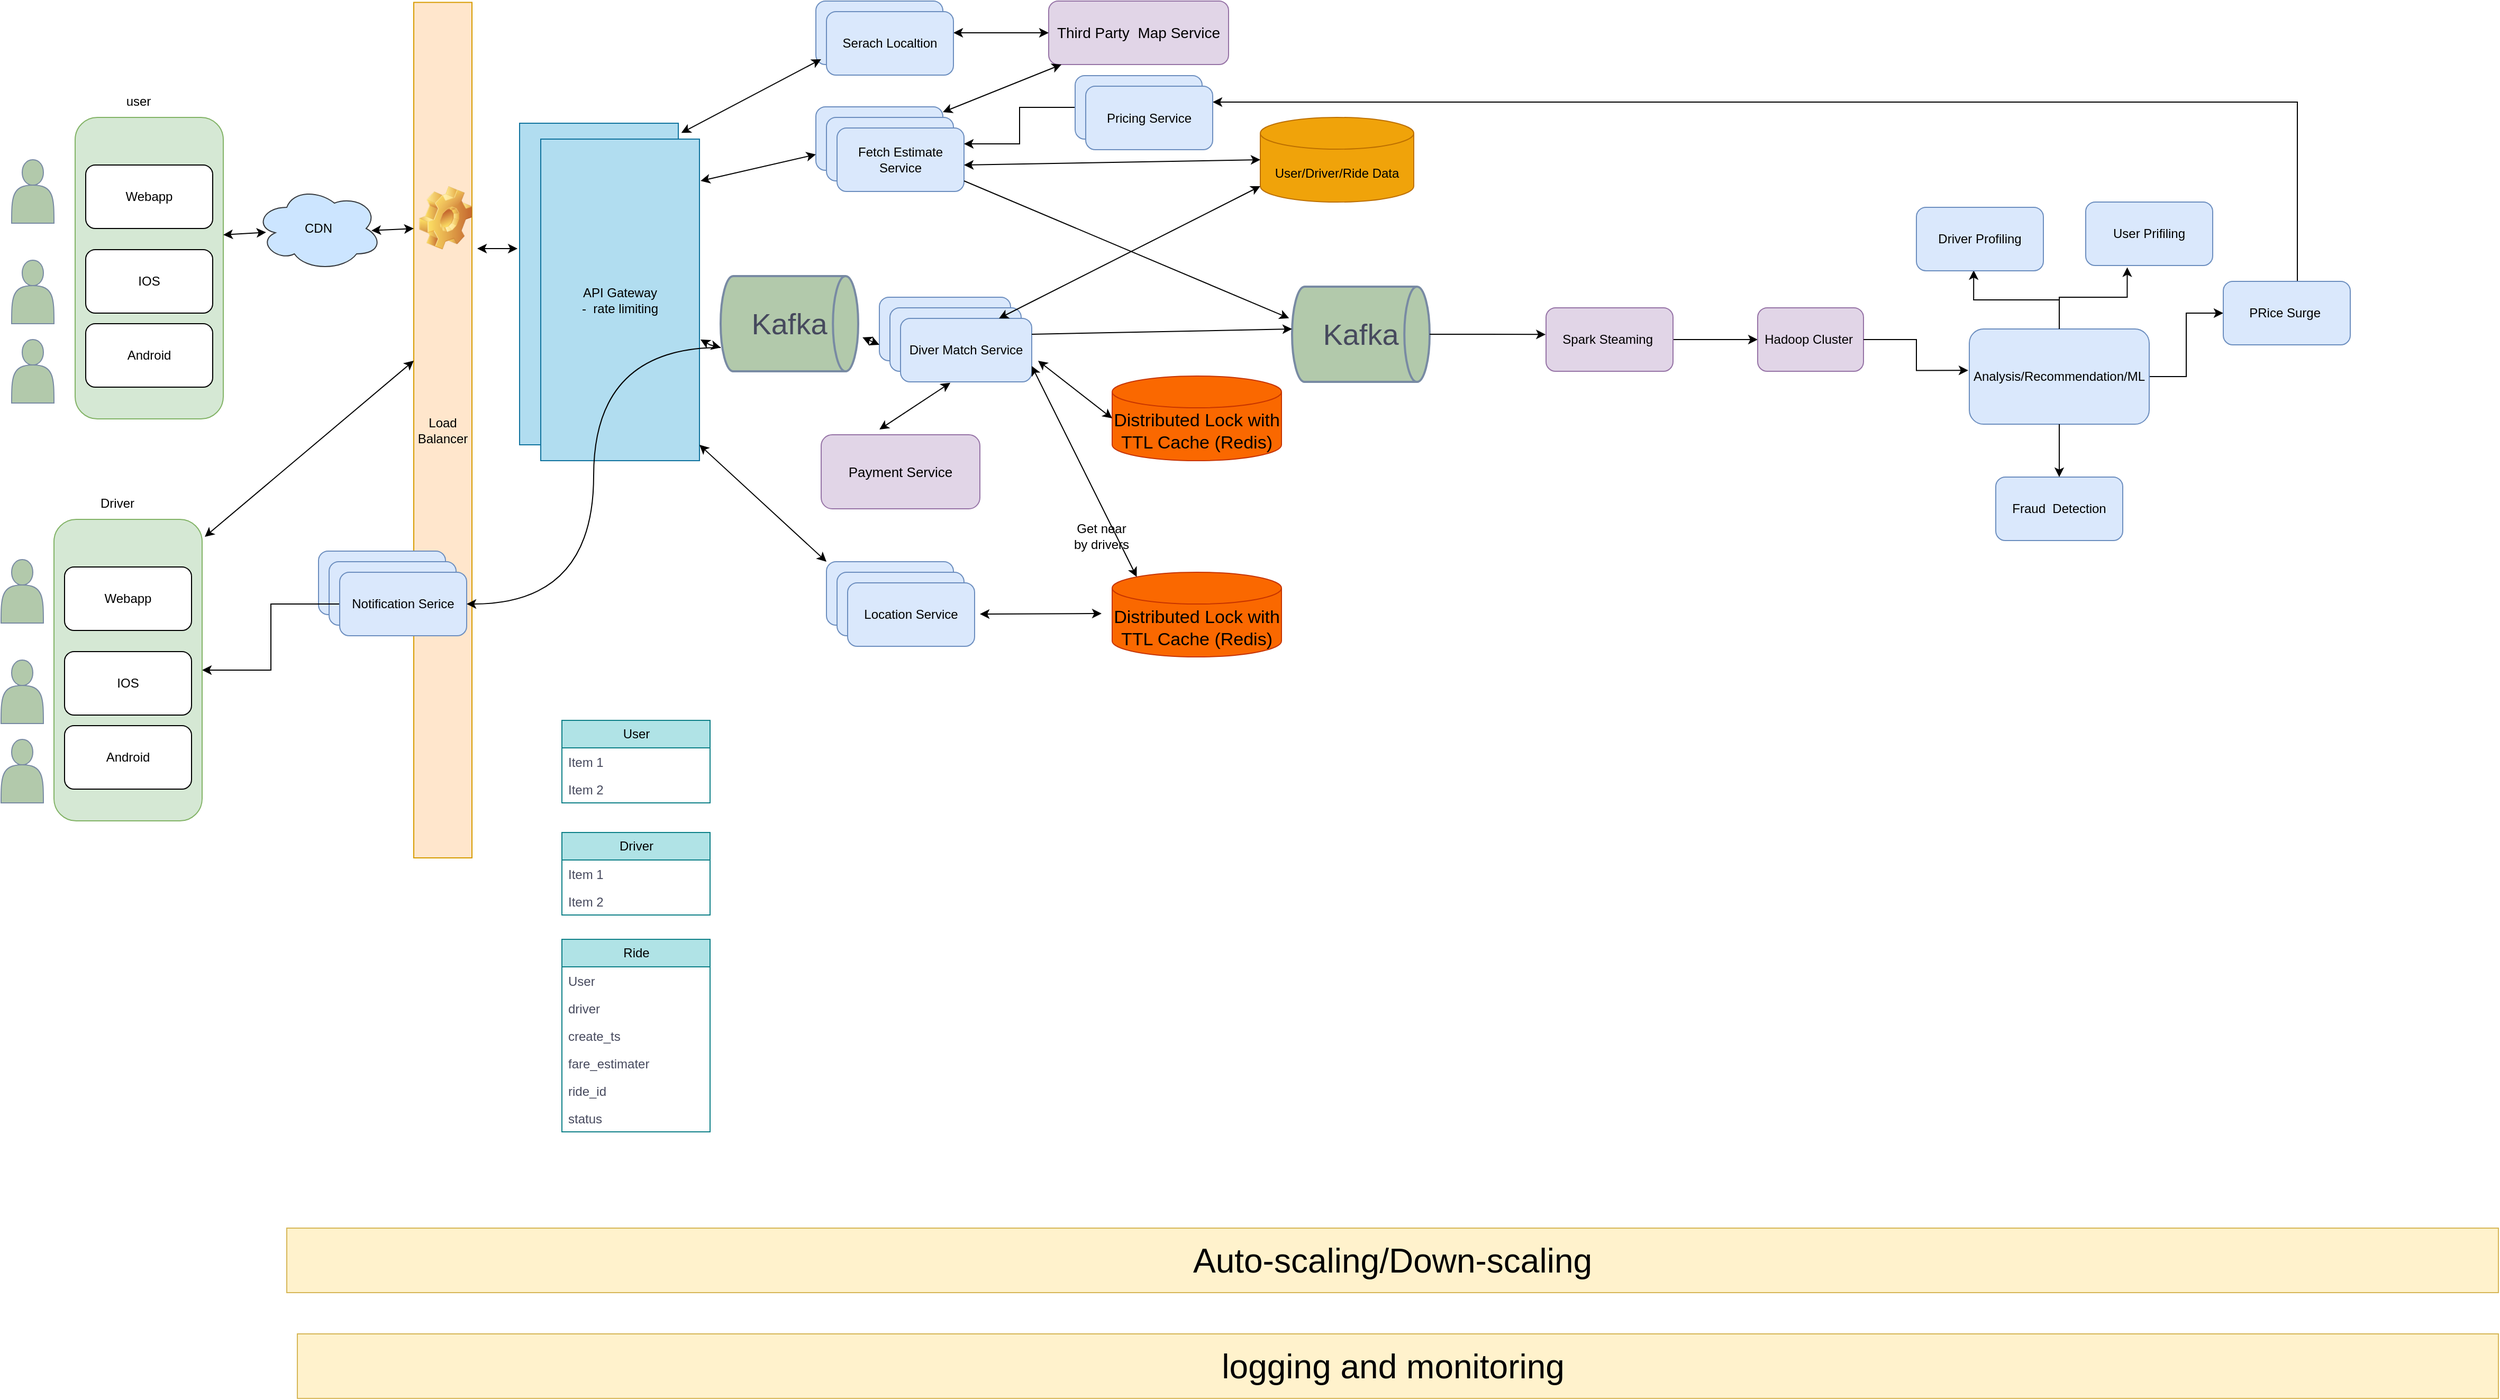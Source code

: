 <mxfile version="22.1.21" type="google">
  <diagram name="Page-1" id="DOPD79JqrsDpMU65tloz">
    <mxGraphModel grid="1" page="1" gridSize="10" guides="1" tooltips="1" connect="1" arrows="1" fold="1" pageScale="1" pageWidth="1100" pageHeight="850" math="0" shadow="0">
      <root>
        <mxCell id="0" />
        <mxCell id="1" parent="0" />
        <mxCell id="kGPBkyhosEW2F8tpYhtq-1" value="" style="rounded=1;whiteSpace=wrap;html=1;fillColor=#d5e8d4;strokeColor=#82b366;" vertex="1" parent="1">
          <mxGeometry x="240" y="210" width="140" height="285" as="geometry" />
        </mxCell>
        <mxCell id="kGPBkyhosEW2F8tpYhtq-2" value="Webapp" style="rounded=1;whiteSpace=wrap;html=1;" vertex="1" parent="1">
          <mxGeometry x="250" y="255" width="120" height="60" as="geometry" />
        </mxCell>
        <mxCell id="kGPBkyhosEW2F8tpYhtq-3" value="IOS" style="rounded=1;whiteSpace=wrap;html=1;" vertex="1" parent="1">
          <mxGeometry x="250" y="335" width="120" height="60" as="geometry" />
        </mxCell>
        <mxCell id="kGPBkyhosEW2F8tpYhtq-4" value="Android" style="rounded=1;whiteSpace=wrap;html=1;" vertex="1" parent="1">
          <mxGeometry x="250" y="405" width="120" height="60" as="geometry" />
        </mxCell>
        <mxCell id="kGPBkyhosEW2F8tpYhtq-5" value="user" style="text;html=1;strokeColor=none;fillColor=none;align=center;verticalAlign=middle;whiteSpace=wrap;rounded=0;" vertex="1" parent="1">
          <mxGeometry x="270" y="180" width="60" height="30" as="geometry" />
        </mxCell>
        <mxCell id="kGPBkyhosEW2F8tpYhtq-6" value="" style="shape=actor;whiteSpace=wrap;html=1;strokeColor=#788AA3;fontColor=#46495D;fillColor=#B2C9AB;" vertex="1" parent="1">
          <mxGeometry x="180" y="345" width="40" height="60" as="geometry" />
        </mxCell>
        <mxCell id="kGPBkyhosEW2F8tpYhtq-7" value="" style="shape=actor;whiteSpace=wrap;html=1;strokeColor=#788AA3;fontColor=#46495D;fillColor=#B2C9AB;" vertex="1" parent="1">
          <mxGeometry x="180" y="420" width="40" height="60" as="geometry" />
        </mxCell>
        <mxCell id="kGPBkyhosEW2F8tpYhtq-8" value="" style="shape=actor;whiteSpace=wrap;html=1;strokeColor=#788AA3;fontColor=#46495D;fillColor=#B2C9AB;" vertex="1" parent="1">
          <mxGeometry x="180" y="250" width="40" height="60" as="geometry" />
        </mxCell>
        <mxCell id="kGPBkyhosEW2F8tpYhtq-9" value="Load Balancer&lt;br&gt;" style="rounded=0;whiteSpace=wrap;html=1;fillColor=#ffe6cc;strokeColor=#d79b00;" vertex="1" parent="1">
          <mxGeometry x="560" y="101.25" width="55" height="808.75" as="geometry" />
        </mxCell>
        <mxCell id="kGPBkyhosEW2F8tpYhtq-10" value="" style="endArrow=classic;startArrow=classic;html=1;rounded=0;" edge="1" parent="1">
          <mxGeometry width="50" height="50" relative="1" as="geometry">
            <mxPoint x="640.0" y="342.5" as="sourcePoint" />
            <mxPoint x="640.0" y="342.5" as="targetPoint" />
          </mxGeometry>
        </mxCell>
        <mxCell id="kGPBkyhosEW2F8tpYhtq-11" value="" style="shape=image;html=1;verticalLabelPosition=bottom;verticalAlign=top;imageAspect=0;image=img/clipart/Gear_128x128.png;strokeColor=#788AA3;fontColor=#46495D;fillColor=#B2C9AB;" vertex="1" parent="1">
          <mxGeometry x="565.0" y="275" width="50" height="60" as="geometry" />
        </mxCell>
        <mxCell id="kGPBkyhosEW2F8tpYhtq-12" value="API Gateway&lt;br&gt;- Authentication&lt;br&gt;- authorization&lt;br&gt;- rate limiting&lt;br&gt;" style="rounded=0;whiteSpace=wrap;html=1;fillColor=#b1ddf0;strokeColor=#10739e;" vertex="1" parent="1">
          <mxGeometry x="660" y="215.5" width="150" height="304" as="geometry" />
        </mxCell>
        <mxCell id="kGPBkyhosEW2F8tpYhtq-13" value="API Gateway&lt;br&gt;-&amp;nbsp; rate limiting&lt;br&gt;" style="rounded=0;whiteSpace=wrap;html=1;fillColor=#b1ddf0;strokeColor=#10739e;" vertex="1" parent="1">
          <mxGeometry x="680" y="230.5" width="150" height="304" as="geometry" />
        </mxCell>
        <mxCell id="kGPBkyhosEW2F8tpYhtq-15" value="Event&amp;nbsp; Service" style="rounded=1;whiteSpace=wrap;html=1;fillColor=#dae8fc;strokeColor=#6c8ebf;" vertex="1" parent="1">
          <mxGeometry x="940" y="200" width="120" height="60" as="geometry" />
        </mxCell>
        <mxCell id="kGPBkyhosEW2F8tpYhtq-16" value="Event&amp;nbsp; Service" style="rounded=1;whiteSpace=wrap;html=1;fillColor=#dae8fc;strokeColor=#6c8ebf;" vertex="1" parent="1">
          <mxGeometry x="950" y="210" width="120" height="60" as="geometry" />
        </mxCell>
        <mxCell id="kGPBkyhosEW2F8tpYhtq-17" value="Fetch Estimate Service" style="rounded=1;whiteSpace=wrap;html=1;fillColor=#dae8fc;strokeColor=#6c8ebf;" vertex="1" parent="1">
          <mxGeometry x="960" y="220" width="120" height="60" as="geometry" />
        </mxCell>
        <mxCell id="kGPBkyhosEW2F8tpYhtq-18" value="Event&amp;nbsp; Service" style="rounded=1;whiteSpace=wrap;html=1;fillColor=#dae8fc;strokeColor=#6c8ebf;" vertex="1" parent="1">
          <mxGeometry x="1000" y="380" width="124" height="60" as="geometry" />
        </mxCell>
        <mxCell id="kGPBkyhosEW2F8tpYhtq-19" value="Event&amp;nbsp; Service" style="rounded=1;whiteSpace=wrap;html=1;fillColor=#dae8fc;strokeColor=#6c8ebf;" vertex="1" parent="1">
          <mxGeometry x="1010" y="390" width="124" height="60" as="geometry" />
        </mxCell>
        <mxCell id="kGPBkyhosEW2F8tpYhtq-20" value="Diver Match Service" style="rounded=1;whiteSpace=wrap;html=1;fillColor=#dae8fc;strokeColor=#6c8ebf;" vertex="1" parent="1">
          <mxGeometry x="1020" y="400" width="124" height="60" as="geometry" />
        </mxCell>
        <mxCell id="kGPBkyhosEW2F8tpYhtq-21" value="Event&amp;nbsp; Service" style="rounded=1;whiteSpace=wrap;html=1;fillColor=#dae8fc;strokeColor=#6c8ebf;" vertex="1" parent="1">
          <mxGeometry x="950" y="630" width="120" height="60" as="geometry" />
        </mxCell>
        <mxCell id="kGPBkyhosEW2F8tpYhtq-22" value="Event&amp;nbsp; Service" style="rounded=1;whiteSpace=wrap;html=1;fillColor=#dae8fc;strokeColor=#6c8ebf;" vertex="1" parent="1">
          <mxGeometry x="960" y="640" width="120" height="60" as="geometry" />
        </mxCell>
        <mxCell id="kGPBkyhosEW2F8tpYhtq-23" value="Location Service" style="rounded=1;whiteSpace=wrap;html=1;fillColor=#dae8fc;strokeColor=#6c8ebf;" vertex="1" parent="1">
          <mxGeometry x="970" y="650" width="120" height="60" as="geometry" />
        </mxCell>
        <mxCell id="kGPBkyhosEW2F8tpYhtq-24" value="" style="endArrow=classic;startArrow=classic;html=1;rounded=0;exitX=1.007;exitY=0.13;exitDx=0;exitDy=0;exitPerimeter=0;entryX=0;entryY=0.75;entryDx=0;entryDy=0;" edge="1" parent="1" source="kGPBkyhosEW2F8tpYhtq-13" target="kGPBkyhosEW2F8tpYhtq-15">
          <mxGeometry width="50" height="50" relative="1" as="geometry">
            <mxPoint x="880" y="280" as="sourcePoint" />
            <mxPoint x="930" y="230" as="targetPoint" />
          </mxGeometry>
        </mxCell>
        <mxCell id="kGPBkyhosEW2F8tpYhtq-25" value="" style="endArrow=classic;startArrow=classic;html=1;rounded=0;exitX=1.031;exitY=0.643;exitDx=0;exitDy=0;exitPerimeter=0;entryX=0;entryY=0.75;entryDx=0;entryDy=0;" edge="1" parent="1" source="kGPBkyhosEW2F8tpYhtq-116" target="kGPBkyhosEW2F8tpYhtq-18">
          <mxGeometry width="50" height="50" relative="1" as="geometry">
            <mxPoint x="831" y="420" as="sourcePoint" />
            <mxPoint x="940" y="430" as="targetPoint" />
          </mxGeometry>
        </mxCell>
        <mxCell id="kGPBkyhosEW2F8tpYhtq-26" value="" style="endArrow=classic;startArrow=classic;html=1;rounded=0;exitX=1.007;exitY=0.13;exitDx=0;exitDy=0;exitPerimeter=0;entryX=0;entryY=0;entryDx=0;entryDy=0;" edge="1" parent="1" target="kGPBkyhosEW2F8tpYhtq-21">
          <mxGeometry width="50" height="50" relative="1" as="geometry">
            <mxPoint x="830" y="519.5" as="sourcePoint" />
            <mxPoint x="939" y="529.5" as="targetPoint" />
          </mxGeometry>
        </mxCell>
        <mxCell id="kGPBkyhosEW2F8tpYhtq-27" value="Payment Service" style="rounded=1;whiteSpace=wrap;html=1;fillColor=#e1d5e7;strokeColor=#9673a6;fontSize=13;" vertex="1" parent="1">
          <mxGeometry x="945" y="510" width="150" height="70" as="geometry" />
        </mxCell>
        <mxCell id="kGPBkyhosEW2F8tpYhtq-28" value="" style="endArrow=classic;startArrow=classic;html=1;rounded=0;exitX=0.38;exitY=1.014;exitDx=0;exitDy=0;exitPerimeter=0;entryX=0.367;entryY=-0.071;entryDx=0;entryDy=0;entryPerimeter=0;" edge="1" parent="1" source="kGPBkyhosEW2F8tpYhtq-20" target="kGPBkyhosEW2F8tpYhtq-27">
          <mxGeometry width="50" height="50" relative="1" as="geometry">
            <mxPoint x="1000" y="460" as="sourcePoint" />
            <mxPoint x="1109" y="470" as="targetPoint" />
          </mxGeometry>
        </mxCell>
        <mxCell id="kGPBkyhosEW2F8tpYhtq-29" value="Third Party&amp;nbsp; Map Service" style="rounded=1;whiteSpace=wrap;html=1;fillColor=#e1d5e7;strokeColor=#9673a6;fontSize=14;" vertex="1" parent="1">
          <mxGeometry x="1160" y="100" width="170" height="60" as="geometry" />
        </mxCell>
        <mxCell id="kGPBkyhosEW2F8tpYhtq-30" value="" style="endArrow=classic;startArrow=classic;html=1;rounded=0;exitX=1.007;exitY=0.13;exitDx=0;exitDy=0;exitPerimeter=0;entryX=0.071;entryY=1;entryDx=0;entryDy=0;entryPerimeter=0;" edge="1" parent="1" target="kGPBkyhosEW2F8tpYhtq-29">
          <mxGeometry width="50" height="50" relative="1" as="geometry">
            <mxPoint x="1060" y="205" as="sourcePoint" />
            <mxPoint x="1169" y="180" as="targetPoint" />
          </mxGeometry>
        </mxCell>
        <mxCell id="kGPBkyhosEW2F8tpYhtq-31" value="" style="endArrow=classic;startArrow=classic;html=1;rounded=0;entryX=-0.013;entryY=0.39;entryDx=0;entryDy=0;entryPerimeter=0;" edge="1" parent="1" target="kGPBkyhosEW2F8tpYhtq-12">
          <mxGeometry width="50" height="50" relative="1" as="geometry">
            <mxPoint x="620" y="334" as="sourcePoint" />
            <mxPoint x="649" y="345" as="targetPoint" />
          </mxGeometry>
        </mxCell>
        <mxCell id="kGPBkyhosEW2F8tpYhtq-32" value="" style="endArrow=classic;startArrow=classic;html=1;rounded=0;exitX=1.007;exitY=0.13;exitDx=0;exitDy=0;exitPerimeter=0;entryX=0.087;entryY=0.545;entryDx=0;entryDy=0;entryPerimeter=0;" edge="1" parent="1" target="kGPBkyhosEW2F8tpYhtq-53">
          <mxGeometry width="50" height="50" relative="1" as="geometry">
            <mxPoint x="380" y="321" as="sourcePoint" />
            <mxPoint x="490" y="320" as="targetPoint" />
          </mxGeometry>
        </mxCell>
        <mxCell id="kGPBkyhosEW2F8tpYhtq-33" value="&lt;font style=&quot;font-size: 17px;&quot;&gt;Distributed Lock with TTL Cache (Redis)&lt;/font&gt;" style="shape=cylinder3;whiteSpace=wrap;html=1;boundedLbl=1;backgroundOutline=1;size=15;fillColor=#fa6800;fontColor=#000000;strokeColor=#C73500;" vertex="1" parent="1">
          <mxGeometry x="1220" y="454.5" width="160" height="80" as="geometry" />
        </mxCell>
        <mxCell id="kGPBkyhosEW2F8tpYhtq-34" value="" style="endArrow=classic;startArrow=classic;html=1;rounded=0;entryX=0;entryY=0.5;entryDx=0;entryDy=0;entryPerimeter=0;" edge="1" parent="1" target="kGPBkyhosEW2F8tpYhtq-33">
          <mxGeometry width="50" height="50" relative="1" as="geometry">
            <mxPoint x="1150" y="440" as="sourcePoint" />
            <mxPoint x="1189" y="432.5" as="targetPoint" />
          </mxGeometry>
        </mxCell>
        <mxCell id="kGPBkyhosEW2F8tpYhtq-36" value="" style="endArrow=classic;startArrow=classic;html=1;rounded=0;exitX=1.007;exitY=0.13;exitDx=0;exitDy=0;exitPerimeter=0;" edge="1" parent="1">
          <mxGeometry width="50" height="50" relative="1" as="geometry">
            <mxPoint x="1095" y="679.5" as="sourcePoint" />
            <mxPoint x="1210" y="679" as="targetPoint" />
          </mxGeometry>
        </mxCell>
        <mxCell id="kGPBkyhosEW2F8tpYhtq-37" value="Serach Localtion" style="rounded=1;whiteSpace=wrap;html=1;fillColor=#dae8fc;strokeColor=#6c8ebf;" vertex="1" parent="1">
          <mxGeometry x="940" y="100" width="120" height="60" as="geometry" />
        </mxCell>
        <mxCell id="kGPBkyhosEW2F8tpYhtq-38" value="" style="endArrow=classic;startArrow=classic;html=1;rounded=0;exitX=1.019;exitY=0.03;exitDx=0;exitDy=0;exitPerimeter=0;entryX=0;entryY=0.75;entryDx=0;entryDy=0;" edge="1" parent="1" source="kGPBkyhosEW2F8tpYhtq-12">
          <mxGeometry width="50" height="50" relative="1" as="geometry">
            <mxPoint x="836" y="180" as="sourcePoint" />
            <mxPoint x="945" y="155" as="targetPoint" />
          </mxGeometry>
        </mxCell>
        <mxCell id="kGPBkyhosEW2F8tpYhtq-39" value="" style="endArrow=classic;startArrow=classic;html=1;rounded=0;exitX=1.019;exitY=0.03;exitDx=0;exitDy=0;exitPerimeter=0;" edge="1" parent="1" target="kGPBkyhosEW2F8tpYhtq-29">
          <mxGeometry width="50" height="50" relative="1" as="geometry">
            <mxPoint x="1070" y="130" as="sourcePoint" />
            <mxPoint x="1202" y="60" as="targetPoint" />
          </mxGeometry>
        </mxCell>
        <mxCell id="kGPBkyhosEW2F8tpYhtq-40" value="User/Driver/Ride Data" style="shape=cylinder3;whiteSpace=wrap;html=1;boundedLbl=1;backgroundOutline=1;size=15;fillColor=#f0a30a;fontColor=#000000;strokeColor=#BD7000;" vertex="1" parent="1">
          <mxGeometry x="1360" y="210" width="145" height="80" as="geometry" />
        </mxCell>
        <mxCell id="kGPBkyhosEW2F8tpYhtq-52" value="" style="endArrow=classic;startArrow=classic;html=1;rounded=0;exitX=1.007;exitY=0.13;exitDx=0;exitDy=0;exitPerimeter=0;entryX=0;entryY=0.5;entryDx=0;entryDy=0;entryPerimeter=0;" edge="1" parent="1" target="kGPBkyhosEW2F8tpYhtq-40">
          <mxGeometry width="50" height="50" relative="1" as="geometry">
            <mxPoint x="1080" y="255" as="sourcePoint" />
            <mxPoint x="1192" y="210" as="targetPoint" />
          </mxGeometry>
        </mxCell>
        <mxCell id="kGPBkyhosEW2F8tpYhtq-53" value="CDN" style="ellipse;shape=cloud;whiteSpace=wrap;html=1;fillColor=#cce5ff;strokeColor=#36393d;" vertex="1" parent="1">
          <mxGeometry x="410" y="275" width="120" height="80" as="geometry" />
        </mxCell>
        <mxCell id="kGPBkyhosEW2F8tpYhtq-54" value="" style="endArrow=classic;startArrow=classic;html=1;rounded=0;exitX=1.007;exitY=0.13;exitDx=0;exitDy=0;exitPerimeter=0;entryX=0.087;entryY=0.545;entryDx=0;entryDy=0;entryPerimeter=0;" edge="1" parent="1">
          <mxGeometry width="50" height="50" relative="1" as="geometry">
            <mxPoint x="520" y="317" as="sourcePoint" />
            <mxPoint x="560" y="315" as="targetPoint" />
          </mxGeometry>
        </mxCell>
        <mxCell id="kGPBkyhosEW2F8tpYhtq-55" value="&lt;font style=&quot;font-size: 17px;&quot;&gt;Distributed Lock with TTL Cache (Redis)&lt;/font&gt;" style="shape=cylinder3;whiteSpace=wrap;html=1;boundedLbl=1;backgroundOutline=1;size=15;fillColor=#fa6800;fontColor=#000000;strokeColor=#C73500;" vertex="1" parent="1">
          <mxGeometry x="1220" y="640" width="160" height="80" as="geometry" />
        </mxCell>
        <mxCell id="kGPBkyhosEW2F8tpYhtq-58" value="Event&amp;nbsp; Service" style="rounded=1;whiteSpace=wrap;html=1;fillColor=#dae8fc;strokeColor=#6c8ebf;" vertex="1" parent="1">
          <mxGeometry x="470" y="620" width="120" height="60" as="geometry" />
        </mxCell>
        <mxCell id="kGPBkyhosEW2F8tpYhtq-59" value="Event&amp;nbsp; Service" style="rounded=1;whiteSpace=wrap;html=1;fillColor=#dae8fc;strokeColor=#6c8ebf;" vertex="1" parent="1">
          <mxGeometry x="480" y="630" width="120" height="60" as="geometry" />
        </mxCell>
        <mxCell id="kGPBkyhosEW2F8tpYhtq-65" style="edgeStyle=orthogonalEdgeStyle;rounded=0;orthogonalLoop=1;jettySize=auto;html=1;" edge="1" parent="1" source="kGPBkyhosEW2F8tpYhtq-60" target="kGPBkyhosEW2F8tpYhtq-110">
          <mxGeometry relative="1" as="geometry">
            <mxPoint x="340" y="500" as="targetPoint" />
          </mxGeometry>
        </mxCell>
        <mxCell id="kGPBkyhosEW2F8tpYhtq-60" value="Notification Serice" style="rounded=1;whiteSpace=wrap;html=1;fillColor=#dae8fc;strokeColor=#6c8ebf;" vertex="1" parent="1">
          <mxGeometry x="490" y="640" width="120" height="60" as="geometry" />
        </mxCell>
        <mxCell id="kGPBkyhosEW2F8tpYhtq-63" value="" style="endArrow=classic;html=1;rounded=0;entryX=1;entryY=0.5;entryDx=0;entryDy=0;exitX=0;exitY=0.75;exitDx=0;exitDy=0;edgeStyle=orthogonalEdgeStyle;curved=1;" edge="1" parent="1" source="kGPBkyhosEW2F8tpYhtq-116" target="kGPBkyhosEW2F8tpYhtq-60">
          <mxGeometry width="50" height="50" relative="1" as="geometry">
            <mxPoint x="550" y="770" as="sourcePoint" />
            <mxPoint x="600" y="720" as="targetPoint" />
            <Array as="points" />
          </mxGeometry>
        </mxCell>
        <mxCell id="kGPBkyhosEW2F8tpYhtq-66" value="Driver" style="swimlane;fontStyle=0;childLayout=stackLayout;horizontal=1;startSize=26;fillColor=#b0e3e6;horizontalStack=0;resizeParent=1;resizeParentMax=0;resizeLast=0;collapsible=1;marginBottom=0;html=1;strokeColor=#0e8088;" vertex="1" parent="1">
          <mxGeometry x="700" y="886" width="140" height="78" as="geometry" />
        </mxCell>
        <mxCell id="kGPBkyhosEW2F8tpYhtq-67" value="Item 1" style="text;strokeColor=none;fillColor=none;align=left;verticalAlign=top;spacingLeft=4;spacingRight=4;overflow=hidden;rotatable=0;points=[[0,0.5],[1,0.5]];portConstraint=eastwest;whiteSpace=wrap;html=1;fontColor=#46495D;" vertex="1" parent="kGPBkyhosEW2F8tpYhtq-66">
          <mxGeometry y="26" width="140" height="26" as="geometry" />
        </mxCell>
        <mxCell id="kGPBkyhosEW2F8tpYhtq-68" value="Item 2" style="text;strokeColor=none;fillColor=none;align=left;verticalAlign=top;spacingLeft=4;spacingRight=4;overflow=hidden;rotatable=0;points=[[0,0.5],[1,0.5]];portConstraint=eastwest;whiteSpace=wrap;html=1;fontColor=#46495D;" vertex="1" parent="kGPBkyhosEW2F8tpYhtq-66">
          <mxGeometry y="52" width="140" height="26" as="geometry" />
        </mxCell>
        <mxCell id="kGPBkyhosEW2F8tpYhtq-69" style="text;strokeColor=none;fillColor=none;align=left;verticalAlign=top;spacingLeft=4;spacingRight=4;overflow=hidden;rotatable=0;points=[[0,0.5],[1,0.5]];portConstraint=eastwest;whiteSpace=wrap;html=1;fontColor=#46495D;" vertex="1" parent="1">
          <mxGeometry x="700" y="1039" width="140" height="26" as="geometry" />
        </mxCell>
        <mxCell id="kGPBkyhosEW2F8tpYhtq-70" value="Ride" style="swimlane;fontStyle=0;childLayout=stackLayout;horizontal=1;startSize=26;fillColor=#b0e3e6;horizontalStack=0;resizeParent=1;resizeParentMax=0;resizeLast=0;collapsible=1;marginBottom=0;html=1;strokeColor=#0e8088;" vertex="1" parent="1">
          <mxGeometry x="700" y="987" width="140" height="182" as="geometry" />
        </mxCell>
        <mxCell id="kGPBkyhosEW2F8tpYhtq-71" value="User" style="text;strokeColor=none;fillColor=none;align=left;verticalAlign=top;spacingLeft=4;spacingRight=4;overflow=hidden;rotatable=0;points=[[0,0.5],[1,0.5]];portConstraint=eastwest;whiteSpace=wrap;html=1;fontColor=#46495D;" vertex="1" parent="kGPBkyhosEW2F8tpYhtq-70">
          <mxGeometry y="26" width="140" height="26" as="geometry" />
        </mxCell>
        <mxCell id="kGPBkyhosEW2F8tpYhtq-72" value="driver" style="text;strokeColor=none;fillColor=none;align=left;verticalAlign=top;spacingLeft=4;spacingRight=4;overflow=hidden;rotatable=0;points=[[0,0.5],[1,0.5]];portConstraint=eastwest;whiteSpace=wrap;html=1;fontColor=#46495D;" vertex="1" parent="kGPBkyhosEW2F8tpYhtq-70">
          <mxGeometry y="52" width="140" height="26" as="geometry" />
        </mxCell>
        <mxCell id="kGPBkyhosEW2F8tpYhtq-107" value="create_ts" style="text;strokeColor=none;fillColor=none;align=left;verticalAlign=top;spacingLeft=4;spacingRight=4;overflow=hidden;rotatable=0;points=[[0,0.5],[1,0.5]];portConstraint=eastwest;whiteSpace=wrap;html=1;fontColor=#46495D;" vertex="1" parent="kGPBkyhosEW2F8tpYhtq-70">
          <mxGeometry y="78" width="140" height="26" as="geometry" />
        </mxCell>
        <mxCell id="kGPBkyhosEW2F8tpYhtq-108" value="fare_estimater" style="text;strokeColor=none;fillColor=none;align=left;verticalAlign=top;spacingLeft=4;spacingRight=4;overflow=hidden;rotatable=0;points=[[0,0.5],[1,0.5]];portConstraint=eastwest;whiteSpace=wrap;html=1;fontColor=#46495D;" vertex="1" parent="kGPBkyhosEW2F8tpYhtq-70">
          <mxGeometry y="104" width="140" height="26" as="geometry" />
        </mxCell>
        <mxCell id="kGPBkyhosEW2F8tpYhtq-109" value="ride_id" style="text;strokeColor=none;fillColor=none;align=left;verticalAlign=top;spacingLeft=4;spacingRight=4;overflow=hidden;rotatable=0;points=[[0,0.5],[1,0.5]];portConstraint=eastwest;whiteSpace=wrap;html=1;fontColor=#46495D;" vertex="1" parent="kGPBkyhosEW2F8tpYhtq-70">
          <mxGeometry y="130" width="140" height="26" as="geometry" />
        </mxCell>
        <mxCell id="kGPBkyhosEW2F8tpYhtq-106" value="status" style="text;strokeColor=none;fillColor=none;align=left;verticalAlign=top;spacingLeft=4;spacingRight=4;overflow=hidden;rotatable=0;points=[[0,0.5],[1,0.5]];portConstraint=eastwest;whiteSpace=wrap;html=1;fontColor=#46495D;" vertex="1" parent="kGPBkyhosEW2F8tpYhtq-70">
          <mxGeometry y="156" width="140" height="26" as="geometry" />
        </mxCell>
        <mxCell id="kGPBkyhosEW2F8tpYhtq-73" value="User" style="swimlane;fontStyle=0;childLayout=stackLayout;horizontal=1;startSize=26;fillColor=#b0e3e6;horizontalStack=0;resizeParent=1;resizeParentMax=0;resizeLast=0;collapsible=1;marginBottom=0;html=1;strokeColor=#0e8088;" vertex="1" parent="1">
          <mxGeometry x="700" y="780" width="140" height="78" as="geometry" />
        </mxCell>
        <mxCell id="kGPBkyhosEW2F8tpYhtq-74" value="Item 1" style="text;strokeColor=none;fillColor=none;align=left;verticalAlign=top;spacingLeft=4;spacingRight=4;overflow=hidden;rotatable=0;points=[[0,0.5],[1,0.5]];portConstraint=eastwest;whiteSpace=wrap;html=1;fontColor=#46495D;" vertex="1" parent="kGPBkyhosEW2F8tpYhtq-73">
          <mxGeometry y="26" width="140" height="26" as="geometry" />
        </mxCell>
        <mxCell id="kGPBkyhosEW2F8tpYhtq-75" value="Item 2" style="text;strokeColor=none;fillColor=none;align=left;verticalAlign=top;spacingLeft=4;spacingRight=4;overflow=hidden;rotatable=0;points=[[0,0.5],[1,0.5]];portConstraint=eastwest;whiteSpace=wrap;html=1;fontColor=#46495D;" vertex="1" parent="kGPBkyhosEW2F8tpYhtq-73">
          <mxGeometry y="52" width="140" height="26" as="geometry" />
        </mxCell>
        <mxCell id="kGPBkyhosEW2F8tpYhtq-76" value="" style="endArrow=classic;startArrow=classic;html=1;rounded=0;exitX=0.75;exitY=0;exitDx=0;exitDy=0;entryX=0;entryY=1;entryDx=0;entryDy=-15;entryPerimeter=0;" edge="1" parent="1" source="kGPBkyhosEW2F8tpYhtq-20" target="kGPBkyhosEW2F8tpYhtq-40">
          <mxGeometry width="50" height="50" relative="1" as="geometry">
            <mxPoint x="1080" y="405" as="sourcePoint" />
            <mxPoint x="1192" y="360" as="targetPoint" />
          </mxGeometry>
        </mxCell>
        <mxCell id="kGPBkyhosEW2F8tpYhtq-78" value="" style="endArrow=classic;html=1;rounded=0;entryX=-0.022;entryY=0.331;entryDx=0;entryDy=0;entryPerimeter=0;" edge="1" parent="1" target="kGPBkyhosEW2F8tpYhtq-80">
          <mxGeometry width="50" height="50" relative="1" as="geometry">
            <mxPoint x="1080" y="270" as="sourcePoint" />
            <mxPoint x="1522.125" y="402.08" as="targetPoint" />
          </mxGeometry>
        </mxCell>
        <mxCell id="kGPBkyhosEW2F8tpYhtq-80" value="Kafka" style="strokeWidth=2;html=1;shape=mxgraph.flowchart.direct_data;whiteSpace=wrap;strokeColor=#788AA3;fontColor=#46495D;fillColor=#B2C9AB;fontSize=28;" vertex="1" parent="1">
          <mxGeometry x="1390" y="370" width="130" height="90" as="geometry" />
        </mxCell>
        <mxCell id="kGPBkyhosEW2F8tpYhtq-81" value="" style="endArrow=classic;html=1;rounded=0;exitX=1;exitY=0.25;exitDx=0;exitDy=0;" edge="1" parent="1" source="kGPBkyhosEW2F8tpYhtq-20">
          <mxGeometry width="50" height="50" relative="1" as="geometry">
            <mxPoint x="1090" y="280" as="sourcePoint" />
            <mxPoint x="1390" y="410" as="targetPoint" />
          </mxGeometry>
        </mxCell>
        <mxCell id="kGPBkyhosEW2F8tpYhtq-82" value="" style="endArrow=classic;startArrow=classic;html=1;rounded=0;exitX=1;exitY=0.75;exitDx=0;exitDy=0;entryX=0.145;entryY=0;entryDx=0;entryDy=4.35;entryPerimeter=0;" edge="1" parent="1" source="kGPBkyhosEW2F8tpYhtq-20" target="kGPBkyhosEW2F8tpYhtq-55">
          <mxGeometry width="50" height="50" relative="1" as="geometry">
            <mxPoint x="1095" y="563.5" as="sourcePoint" />
            <mxPoint x="1235" y="630" as="targetPoint" />
          </mxGeometry>
        </mxCell>
        <mxCell id="kGPBkyhosEW2F8tpYhtq-83" value="Get near by drivers" style="text;html=1;strokeColor=none;fillColor=none;align=center;verticalAlign=middle;whiteSpace=wrap;rounded=0;" vertex="1" parent="1">
          <mxGeometry x="1180" y="591" width="60" height="30" as="geometry" />
        </mxCell>
        <mxCell id="kGPBkyhosEW2F8tpYhtq-92" style="edgeStyle=orthogonalEdgeStyle;rounded=0;orthogonalLoop=1;jettySize=auto;html=1;exitX=1;exitY=0.5;exitDx=0;exitDy=0;entryX=0;entryY=0.5;entryDx=0;entryDy=0;" edge="1" parent="1" source="kGPBkyhosEW2F8tpYhtq-84" target="kGPBkyhosEW2F8tpYhtq-85">
          <mxGeometry relative="1" as="geometry" />
        </mxCell>
        <mxCell id="kGPBkyhosEW2F8tpYhtq-84" value="Spark Steaming&amp;nbsp;" style="rounded=1;whiteSpace=wrap;html=1;fillColor=#e1d5e7;strokeColor=#9673a6;" vertex="1" parent="1">
          <mxGeometry x="1630" y="390" width="120" height="60" as="geometry" />
        </mxCell>
        <mxCell id="kGPBkyhosEW2F8tpYhtq-85" value="Hadoop Cluster&amp;nbsp;" style="rounded=1;whiteSpace=wrap;html=1;fillColor=#e1d5e7;strokeColor=#9673a6;" vertex="1" parent="1">
          <mxGeometry x="1830" y="390" width="100" height="60" as="geometry" />
        </mxCell>
        <mxCell id="kGPBkyhosEW2F8tpYhtq-94" style="edgeStyle=orthogonalEdgeStyle;rounded=0;orthogonalLoop=1;jettySize=auto;html=1;entryX=0.451;entryY=0.991;entryDx=0;entryDy=0;entryPerimeter=0;" edge="1" parent="1" source="kGPBkyhosEW2F8tpYhtq-86" target="kGPBkyhosEW2F8tpYhtq-87">
          <mxGeometry relative="1" as="geometry">
            <mxPoint x="2110.0" y="240" as="targetPoint" />
          </mxGeometry>
        </mxCell>
        <mxCell id="kGPBkyhosEW2F8tpYhtq-97" style="edgeStyle=orthogonalEdgeStyle;rounded=0;orthogonalLoop=1;jettySize=auto;html=1;" edge="1" parent="1" source="kGPBkyhosEW2F8tpYhtq-86" target="kGPBkyhosEW2F8tpYhtq-89">
          <mxGeometry relative="1" as="geometry" />
        </mxCell>
        <mxCell id="kGPBkyhosEW2F8tpYhtq-86" value="Analysis/Recommendation/ML" style="rounded=1;whiteSpace=wrap;html=1;fillColor=#dae8fc;strokeColor=#6c8ebf;" vertex="1" parent="1">
          <mxGeometry x="2030" y="410" width="170" height="90" as="geometry" />
        </mxCell>
        <mxCell id="kGPBkyhosEW2F8tpYhtq-87" value="Driver Profiling" style="rounded=1;whiteSpace=wrap;html=1;fillColor=#dae8fc;strokeColor=#6c8ebf;" vertex="1" parent="1">
          <mxGeometry x="1980" y="295" width="120" height="60" as="geometry" />
        </mxCell>
        <mxCell id="kGPBkyhosEW2F8tpYhtq-88" value="User Prifiling" style="rounded=1;whiteSpace=wrap;html=1;fillColor=#dae8fc;strokeColor=#6c8ebf;" vertex="1" parent="1">
          <mxGeometry x="2140" y="290" width="120" height="60" as="geometry" />
        </mxCell>
        <mxCell id="kGPBkyhosEW2F8tpYhtq-104" style="edgeStyle=orthogonalEdgeStyle;rounded=0;orthogonalLoop=1;jettySize=auto;html=1;entryX=1;entryY=0.25;entryDx=0;entryDy=0;" edge="1" parent="1" source="kGPBkyhosEW2F8tpYhtq-89" target="kGPBkyhosEW2F8tpYhtq-103">
          <mxGeometry relative="1" as="geometry">
            <Array as="points">
              <mxPoint x="2340" y="196" />
            </Array>
          </mxGeometry>
        </mxCell>
        <mxCell id="kGPBkyhosEW2F8tpYhtq-89" value="PRice Surge&amp;nbsp;" style="rounded=1;whiteSpace=wrap;html=1;fillColor=#dae8fc;strokeColor=#6c8ebf;" vertex="1" parent="1">
          <mxGeometry x="2270" y="365" width="120" height="60" as="geometry" />
        </mxCell>
        <mxCell id="kGPBkyhosEW2F8tpYhtq-91" style="edgeStyle=orthogonalEdgeStyle;rounded=0;orthogonalLoop=1;jettySize=auto;html=1;entryX=-0.003;entryY=0.42;entryDx=0;entryDy=0;entryPerimeter=0;" edge="1" parent="1" source="kGPBkyhosEW2F8tpYhtq-80" target="kGPBkyhosEW2F8tpYhtq-84">
          <mxGeometry relative="1" as="geometry" />
        </mxCell>
        <mxCell id="kGPBkyhosEW2F8tpYhtq-93" style="edgeStyle=orthogonalEdgeStyle;rounded=0;orthogonalLoop=1;jettySize=auto;html=1;entryX=-0.006;entryY=0.435;entryDx=0;entryDy=0;entryPerimeter=0;" edge="1" parent="1" source="kGPBkyhosEW2F8tpYhtq-85" target="kGPBkyhosEW2F8tpYhtq-86">
          <mxGeometry relative="1" as="geometry" />
        </mxCell>
        <mxCell id="kGPBkyhosEW2F8tpYhtq-95" style="edgeStyle=orthogonalEdgeStyle;rounded=0;orthogonalLoop=1;jettySize=auto;html=1;entryX=0.327;entryY=1.029;entryDx=0;entryDy=0;entryPerimeter=0;" edge="1" parent="1" source="kGPBkyhosEW2F8tpYhtq-86" target="kGPBkyhosEW2F8tpYhtq-88">
          <mxGeometry relative="1" as="geometry" />
        </mxCell>
        <mxCell id="kGPBkyhosEW2F8tpYhtq-98" value="Fraud&amp;nbsp; Detection" style="rounded=1;whiteSpace=wrap;html=1;fillColor=#dae8fc;strokeColor=#6c8ebf;" vertex="1" parent="1">
          <mxGeometry x="2055" y="550" width="120" height="60" as="geometry" />
        </mxCell>
        <mxCell id="kGPBkyhosEW2F8tpYhtq-99" style="edgeStyle=orthogonalEdgeStyle;rounded=0;orthogonalLoop=1;jettySize=auto;html=1;" edge="1" parent="1" source="kGPBkyhosEW2F8tpYhtq-86" target="kGPBkyhosEW2F8tpYhtq-98">
          <mxGeometry relative="1" as="geometry" />
        </mxCell>
        <mxCell id="kGPBkyhosEW2F8tpYhtq-102" style="edgeStyle=orthogonalEdgeStyle;rounded=0;orthogonalLoop=1;jettySize=auto;html=1;exitX=0;exitY=0.5;exitDx=0;exitDy=0;entryX=1;entryY=0.25;entryDx=0;entryDy=0;" edge="1" parent="1" source="kGPBkyhosEW2F8tpYhtq-100" target="kGPBkyhosEW2F8tpYhtq-17">
          <mxGeometry relative="1" as="geometry" />
        </mxCell>
        <mxCell id="kGPBkyhosEW2F8tpYhtq-100" value="Pricing Service" style="rounded=1;whiteSpace=wrap;html=1;fillColor=#dae8fc;strokeColor=#6c8ebf;" vertex="1" parent="1">
          <mxGeometry x="1185" y="170.5" width="120" height="60" as="geometry" />
        </mxCell>
        <mxCell id="kGPBkyhosEW2F8tpYhtq-103" value="Pricing Service" style="rounded=1;whiteSpace=wrap;html=1;fillColor=#dae8fc;strokeColor=#6c8ebf;" vertex="1" parent="1">
          <mxGeometry x="1195" y="180.5" width="120" height="60" as="geometry" />
        </mxCell>
        <mxCell id="kGPBkyhosEW2F8tpYhtq-105" value="Serach Localtion" style="rounded=1;whiteSpace=wrap;html=1;fillColor=#dae8fc;strokeColor=#6c8ebf;" vertex="1" parent="1">
          <mxGeometry x="950" y="110" width="120" height="60" as="geometry" />
        </mxCell>
        <mxCell id="kGPBkyhosEW2F8tpYhtq-110" value="" style="rounded=1;whiteSpace=wrap;html=1;fillColor=#d5e8d4;strokeColor=#82b366;" vertex="1" parent="1">
          <mxGeometry x="220" y="590" width="140" height="285" as="geometry" />
        </mxCell>
        <mxCell id="kGPBkyhosEW2F8tpYhtq-111" value="Webapp" style="rounded=1;whiteSpace=wrap;html=1;" vertex="1" parent="1">
          <mxGeometry x="230" y="635" width="120" height="60" as="geometry" />
        </mxCell>
        <mxCell id="kGPBkyhosEW2F8tpYhtq-112" value="IOS" style="rounded=1;whiteSpace=wrap;html=1;" vertex="1" parent="1">
          <mxGeometry x="230" y="715" width="120" height="60" as="geometry" />
        </mxCell>
        <mxCell id="kGPBkyhosEW2F8tpYhtq-113" value="Android" style="rounded=1;whiteSpace=wrap;html=1;" vertex="1" parent="1">
          <mxGeometry x="230" y="785" width="120" height="60" as="geometry" />
        </mxCell>
        <mxCell id="kGPBkyhosEW2F8tpYhtq-114" value="Driver" style="text;html=1;strokeColor=none;fillColor=none;align=center;verticalAlign=middle;whiteSpace=wrap;rounded=0;" vertex="1" parent="1">
          <mxGeometry x="250" y="560" width="60" height="30" as="geometry" />
        </mxCell>
        <mxCell id="kGPBkyhosEW2F8tpYhtq-115" value="" style="endArrow=classic;startArrow=classic;html=1;rounded=0;exitX=1.018;exitY=0.058;exitDx=0;exitDy=0;exitPerimeter=0;" edge="1" parent="1" source="kGPBkyhosEW2F8tpYhtq-110">
          <mxGeometry width="50" height="50" relative="1" as="geometry">
            <mxPoint x="390" y="331" as="sourcePoint" />
            <mxPoint x="560" y="440" as="targetPoint" />
          </mxGeometry>
        </mxCell>
        <mxCell id="kGPBkyhosEW2F8tpYhtq-118" value="" style="endArrow=classic;startArrow=classic;html=1;rounded=0;exitX=1.007;exitY=0.13;exitDx=0;exitDy=0;exitPerimeter=0;entryX=0;entryY=0.75;entryDx=0;entryDy=0;" edge="1" parent="1" target="kGPBkyhosEW2F8tpYhtq-116">
          <mxGeometry width="50" height="50" relative="1" as="geometry">
            <mxPoint x="831" y="420" as="sourcePoint" />
            <mxPoint x="1000" y="425" as="targetPoint" />
            <Array as="points">
              <mxPoint x="840" y="425" />
            </Array>
          </mxGeometry>
        </mxCell>
        <mxCell id="kGPBkyhosEW2F8tpYhtq-116" value="Kafka" style="strokeWidth=2;html=1;shape=mxgraph.flowchart.direct_data;whiteSpace=wrap;strokeColor=#788AA3;fontColor=#46495D;fillColor=#B2C9AB;fontSize=28;" vertex="1" parent="1">
          <mxGeometry x="850" y="360" width="130" height="90" as="geometry" />
        </mxCell>
        <mxCell id="kGPBkyhosEW2F8tpYhtq-119" value="&lt;span style=&quot;font-size: 32px;&quot;&gt;logging and monitoring&amp;nbsp;&lt;/span&gt;" style="rounded=0;whiteSpace=wrap;html=1;fillColor=#fff2cc;strokeColor=#d6b656;" vertex="1" parent="1">
          <mxGeometry x="450" y="1360" width="2080" height="61" as="geometry" />
        </mxCell>
        <mxCell id="kGPBkyhosEW2F8tpYhtq-120" value="&lt;span style=&quot;font-size: 32px;&quot;&gt;Auto-scaling/Down-scaling&lt;/span&gt;" style="rounded=0;whiteSpace=wrap;html=1;fillColor=#fff2cc;strokeColor=#d6b656;" vertex="1" parent="1">
          <mxGeometry x="440" y="1260" width="2090" height="61" as="geometry" />
        </mxCell>
        <mxCell id="kGPBkyhosEW2F8tpYhtq-121" value="" style="shape=actor;whiteSpace=wrap;html=1;strokeColor=#788AA3;fontColor=#46495D;fillColor=#B2C9AB;" vertex="1" parent="1">
          <mxGeometry x="170" y="723" width="40" height="60" as="geometry" />
        </mxCell>
        <mxCell id="kGPBkyhosEW2F8tpYhtq-122" value="" style="shape=actor;whiteSpace=wrap;html=1;strokeColor=#788AA3;fontColor=#46495D;fillColor=#B2C9AB;" vertex="1" parent="1">
          <mxGeometry x="170" y="798" width="40" height="60" as="geometry" />
        </mxCell>
        <mxCell id="kGPBkyhosEW2F8tpYhtq-123" value="" style="shape=actor;whiteSpace=wrap;html=1;strokeColor=#788AA3;fontColor=#46495D;fillColor=#B2C9AB;" vertex="1" parent="1">
          <mxGeometry x="170" y="628" width="40" height="60" as="geometry" />
        </mxCell>
      </root>
    </mxGraphModel>
  </diagram>
</mxfile>
